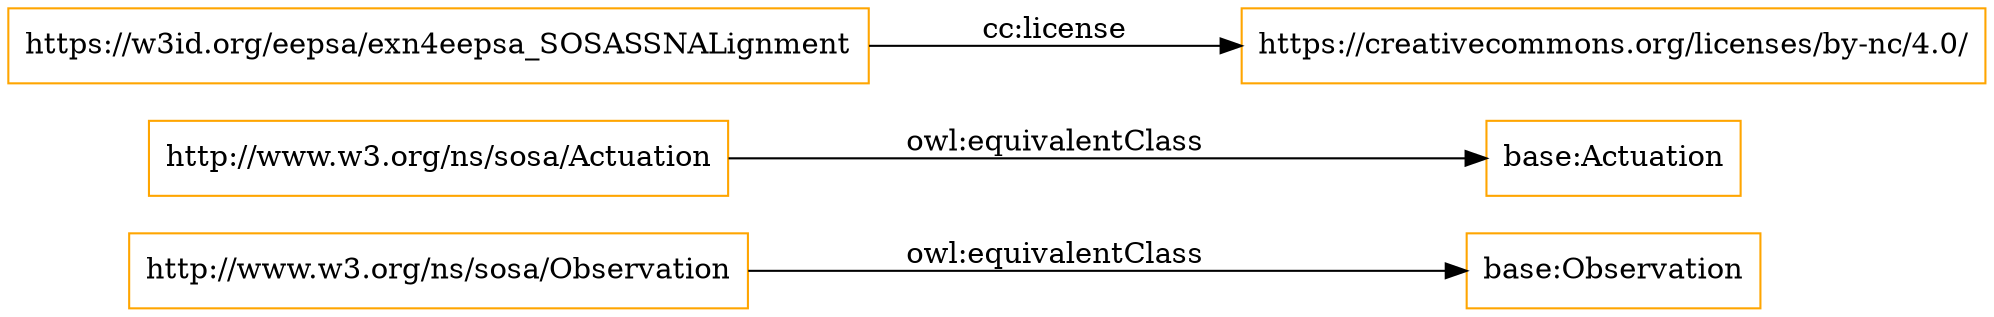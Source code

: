 digraph ar2dtool_diagram { 
rankdir=LR;
size="1501"
node [shape = rectangle, color="orange"]; "base:Observation" "base:Actuation" "http://www.w3.org/ns/sosa/Observation" "http://www.w3.org/ns/sosa/Actuation" ; /*classes style*/
	"http://www.w3.org/ns/sosa/Observation" -> "base:Observation" [ label = "owl:equivalentClass" ];
	"http://www.w3.org/ns/sosa/Actuation" -> "base:Actuation" [ label = "owl:equivalentClass" ];
	"https://w3id.org/eepsa/exn4eepsa_SOSASSNALignment" -> "https://creativecommons.org/licenses/by-nc/4.0/" [ label = "cc:license" ];

}
